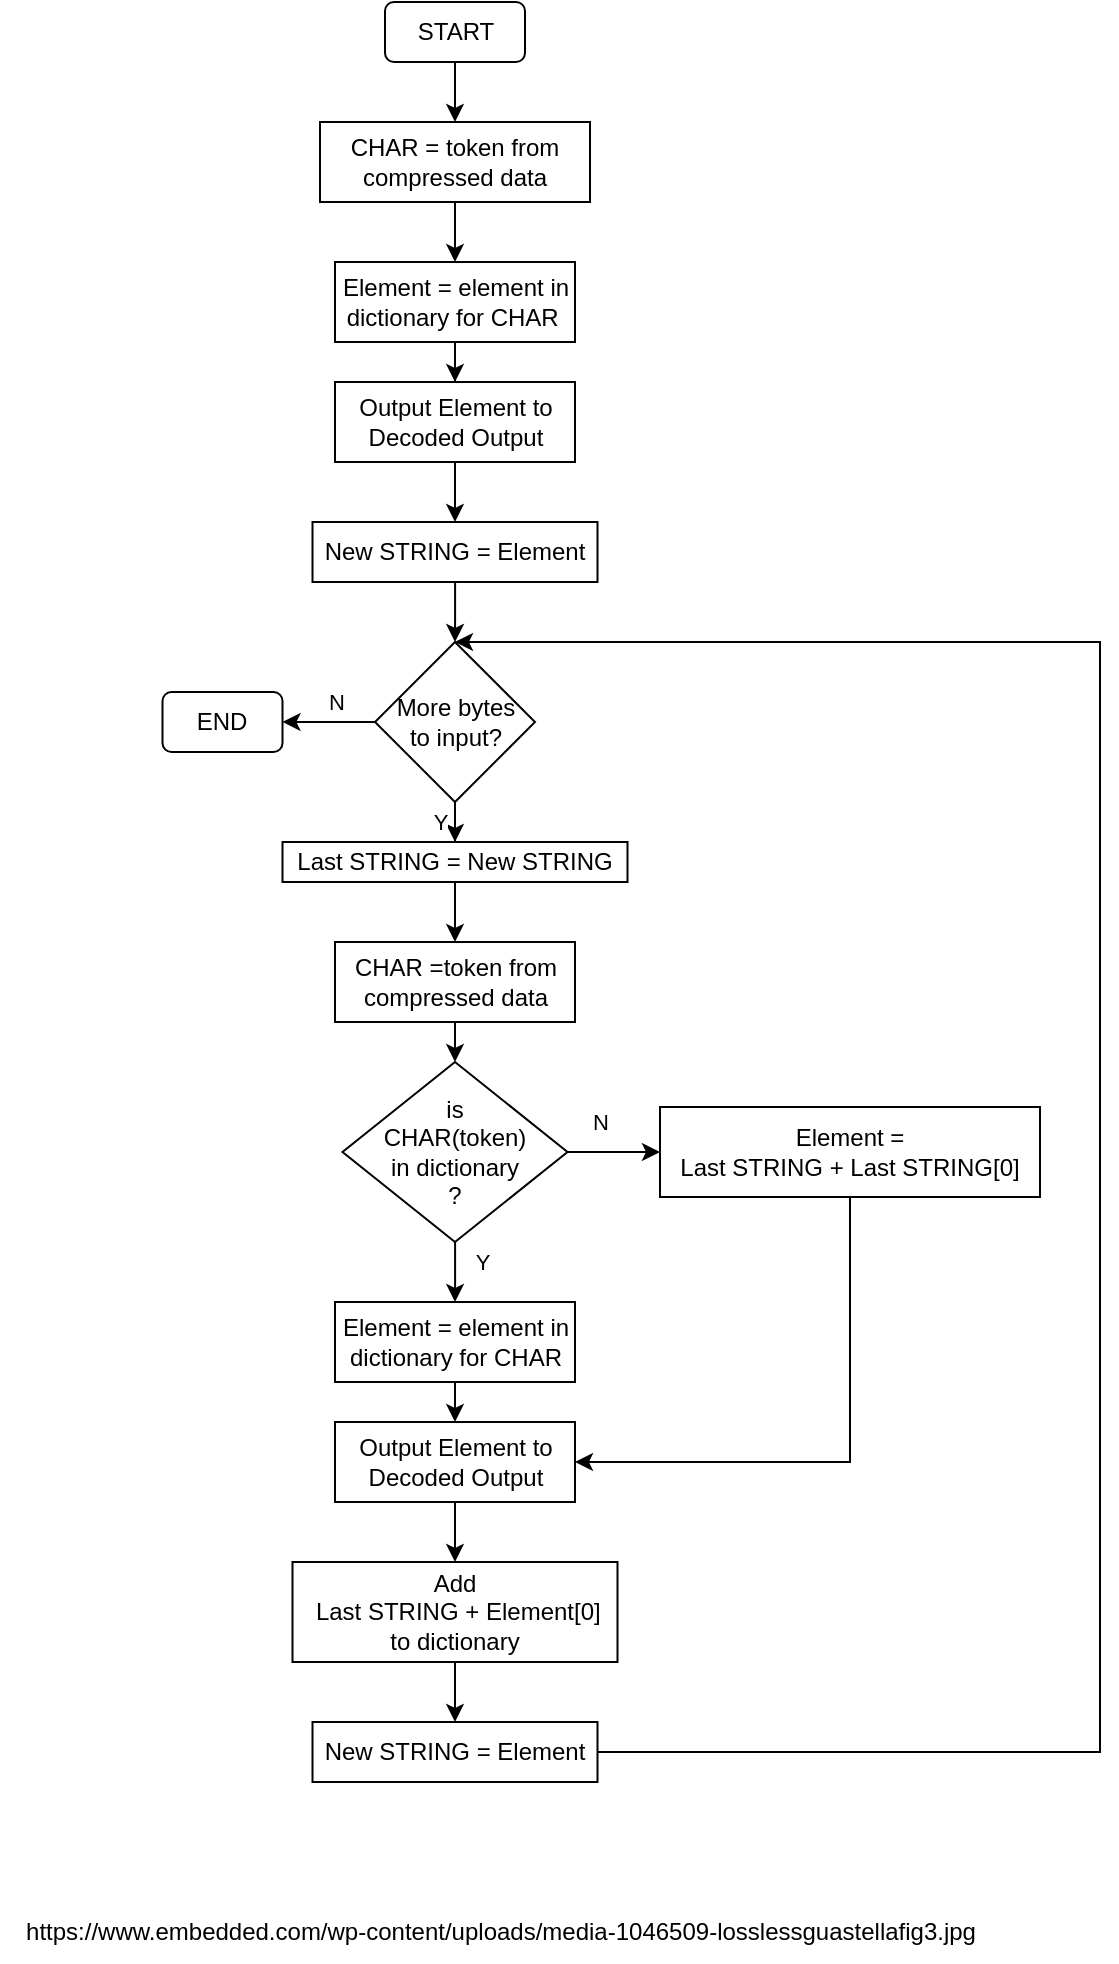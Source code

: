 <mxfile version="21.7.5" type="device">
  <diagram name="Page-1" id="rlB1kH9kJK6QGPvf592n">
    <mxGraphModel dx="705" dy="1251" grid="1" gridSize="10" guides="1" tooltips="1" connect="1" arrows="1" fold="1" page="1" pageScale="1" pageWidth="850" pageHeight="1100" math="0" shadow="0">
      <root>
        <mxCell id="0" />
        <mxCell id="1" parent="0" />
        <mxCell id="2CG9DLgCM-IoBq1qqFVT-6" style="edgeStyle=orthogonalEdgeStyle;rounded=0;orthogonalLoop=1;jettySize=auto;html=1;entryX=0.5;entryY=0;entryDx=0;entryDy=0;" edge="1" parent="1" source="2CG9DLgCM-IoBq1qqFVT-1" target="2CG9DLgCM-IoBq1qqFVT-4">
          <mxGeometry relative="1" as="geometry" />
        </mxCell>
        <mxCell id="2CG9DLgCM-IoBq1qqFVT-1" value="CHAR = token from compressed data" style="rounded=0;whiteSpace=wrap;html=1;" vertex="1" parent="1">
          <mxGeometry x="360" y="160" width="135" height="40" as="geometry" />
        </mxCell>
        <mxCell id="2CG9DLgCM-IoBq1qqFVT-3" style="edgeStyle=orthogonalEdgeStyle;rounded=0;orthogonalLoop=1;jettySize=auto;html=1;entryX=0.5;entryY=0;entryDx=0;entryDy=0;" edge="1" parent="1" source="2CG9DLgCM-IoBq1qqFVT-2" target="2CG9DLgCM-IoBq1qqFVT-1">
          <mxGeometry relative="1" as="geometry" />
        </mxCell>
        <mxCell id="2CG9DLgCM-IoBq1qqFVT-2" value="START" style="rounded=1;whiteSpace=wrap;html=1;" vertex="1" parent="1">
          <mxGeometry x="392.5" y="100" width="70" height="30" as="geometry" />
        </mxCell>
        <mxCell id="2CG9DLgCM-IoBq1qqFVT-7" style="edgeStyle=orthogonalEdgeStyle;rounded=0;orthogonalLoop=1;jettySize=auto;html=1;entryX=0.5;entryY=0;entryDx=0;entryDy=0;" edge="1" parent="1" source="2CG9DLgCM-IoBq1qqFVT-4" target="2CG9DLgCM-IoBq1qqFVT-5">
          <mxGeometry relative="1" as="geometry" />
        </mxCell>
        <mxCell id="2CG9DLgCM-IoBq1qqFVT-4" value="Element = element in dictionary for CHAR&amp;nbsp;" style="rounded=0;whiteSpace=wrap;html=1;" vertex="1" parent="1">
          <mxGeometry x="367.5" y="230" width="120" height="40" as="geometry" />
        </mxCell>
        <mxCell id="2CG9DLgCM-IoBq1qqFVT-9" style="edgeStyle=orthogonalEdgeStyle;rounded=0;orthogonalLoop=1;jettySize=auto;html=1;entryX=0.5;entryY=0;entryDx=0;entryDy=0;" edge="1" parent="1" source="2CG9DLgCM-IoBq1qqFVT-5" target="2CG9DLgCM-IoBq1qqFVT-8">
          <mxGeometry relative="1" as="geometry" />
        </mxCell>
        <mxCell id="2CG9DLgCM-IoBq1qqFVT-5" value="Output Element to Decoded Output" style="rounded=0;whiteSpace=wrap;html=1;" vertex="1" parent="1">
          <mxGeometry x="367.5" y="290" width="120" height="40" as="geometry" />
        </mxCell>
        <mxCell id="2CG9DLgCM-IoBq1qqFVT-11" value="" style="edgeStyle=orthogonalEdgeStyle;rounded=0;orthogonalLoop=1;jettySize=auto;html=1;" edge="1" parent="1" source="2CG9DLgCM-IoBq1qqFVT-8" target="2CG9DLgCM-IoBq1qqFVT-10">
          <mxGeometry relative="1" as="geometry" />
        </mxCell>
        <mxCell id="2CG9DLgCM-IoBq1qqFVT-8" value="New STRING = Element" style="rounded=0;whiteSpace=wrap;html=1;" vertex="1" parent="1">
          <mxGeometry x="356.25" y="360" width="142.5" height="30" as="geometry" />
        </mxCell>
        <mxCell id="2CG9DLgCM-IoBq1qqFVT-13" style="edgeStyle=orthogonalEdgeStyle;rounded=0;orthogonalLoop=1;jettySize=auto;html=1;entryX=0.5;entryY=0;entryDx=0;entryDy=0;" edge="1" parent="1" source="2CG9DLgCM-IoBq1qqFVT-10" target="2CG9DLgCM-IoBq1qqFVT-12">
          <mxGeometry relative="1" as="geometry" />
        </mxCell>
        <mxCell id="2CG9DLgCM-IoBq1qqFVT-35" value="Y" style="edgeLabel;html=1;align=center;verticalAlign=middle;resizable=0;points=[];" vertex="1" connectable="0" parent="2CG9DLgCM-IoBq1qqFVT-13">
          <mxGeometry x="0.648" relative="1" as="geometry">
            <mxPoint x="-8" as="offset" />
          </mxGeometry>
        </mxCell>
        <mxCell id="2CG9DLgCM-IoBq1qqFVT-25" style="edgeStyle=orthogonalEdgeStyle;rounded=0;orthogonalLoop=1;jettySize=auto;html=1;exitX=0;exitY=0.5;exitDx=0;exitDy=0;entryX=1;entryY=0.5;entryDx=0;entryDy=0;" edge="1" parent="1" source="2CG9DLgCM-IoBq1qqFVT-10" target="2CG9DLgCM-IoBq1qqFVT-24">
          <mxGeometry relative="1" as="geometry" />
        </mxCell>
        <mxCell id="2CG9DLgCM-IoBq1qqFVT-36" value="N" style="edgeLabel;html=1;align=center;verticalAlign=middle;resizable=0;points=[];" vertex="1" connectable="0" parent="2CG9DLgCM-IoBq1qqFVT-25">
          <mxGeometry x="0.116" y="3" relative="1" as="geometry">
            <mxPoint x="6" y="-13" as="offset" />
          </mxGeometry>
        </mxCell>
        <mxCell id="2CG9DLgCM-IoBq1qqFVT-10" value="More bytes &lt;br&gt;to input?" style="rhombus;whiteSpace=wrap;html=1;" vertex="1" parent="1">
          <mxGeometry x="387.5" y="420" width="80" height="80" as="geometry" />
        </mxCell>
        <mxCell id="2CG9DLgCM-IoBq1qqFVT-15" style="edgeStyle=orthogonalEdgeStyle;rounded=0;orthogonalLoop=1;jettySize=auto;html=1;exitX=0.5;exitY=1;exitDx=0;exitDy=0;entryX=0.5;entryY=0;entryDx=0;entryDy=0;" edge="1" parent="1" source="2CG9DLgCM-IoBq1qqFVT-12" target="2CG9DLgCM-IoBq1qqFVT-14">
          <mxGeometry relative="1" as="geometry" />
        </mxCell>
        <mxCell id="2CG9DLgCM-IoBq1qqFVT-12" value="Last STRING = New STRING" style="rounded=0;whiteSpace=wrap;html=1;" vertex="1" parent="1">
          <mxGeometry x="341.25" y="520" width="172.5" height="20" as="geometry" />
        </mxCell>
        <mxCell id="2CG9DLgCM-IoBq1qqFVT-17" style="edgeStyle=orthogonalEdgeStyle;rounded=0;orthogonalLoop=1;jettySize=auto;html=1;exitX=0.5;exitY=1;exitDx=0;exitDy=0;" edge="1" parent="1" source="2CG9DLgCM-IoBq1qqFVT-14" target="2CG9DLgCM-IoBq1qqFVT-16">
          <mxGeometry relative="1" as="geometry" />
        </mxCell>
        <mxCell id="2CG9DLgCM-IoBq1qqFVT-14" value="CHAR =token from compressed data" style="rounded=0;whiteSpace=wrap;html=1;" vertex="1" parent="1">
          <mxGeometry x="367.5" y="570" width="120" height="40" as="geometry" />
        </mxCell>
        <mxCell id="2CG9DLgCM-IoBq1qqFVT-20" style="edgeStyle=orthogonalEdgeStyle;rounded=0;orthogonalLoop=1;jettySize=auto;html=1;entryX=0.5;entryY=0;entryDx=0;entryDy=0;" edge="1" parent="1" source="2CG9DLgCM-IoBq1qqFVT-16" target="2CG9DLgCM-IoBq1qqFVT-19">
          <mxGeometry relative="1" as="geometry" />
        </mxCell>
        <mxCell id="2CG9DLgCM-IoBq1qqFVT-32" value="Y" style="edgeLabel;html=1;align=center;verticalAlign=middle;resizable=0;points=[];" vertex="1" connectable="0" parent="2CG9DLgCM-IoBq1qqFVT-20">
          <mxGeometry x="0.406" y="2" relative="1" as="geometry">
            <mxPoint x="11" y="-11" as="offset" />
          </mxGeometry>
        </mxCell>
        <mxCell id="2CG9DLgCM-IoBq1qqFVT-30" style="edgeStyle=orthogonalEdgeStyle;rounded=0;orthogonalLoop=1;jettySize=auto;html=1;exitX=1;exitY=0.5;exitDx=0;exitDy=0;entryX=0;entryY=0.5;entryDx=0;entryDy=0;" edge="1" parent="1" source="2CG9DLgCM-IoBq1qqFVT-16" target="2CG9DLgCM-IoBq1qqFVT-29">
          <mxGeometry relative="1" as="geometry" />
        </mxCell>
        <mxCell id="2CG9DLgCM-IoBq1qqFVT-31" value="N" style="edgeLabel;html=1;align=center;verticalAlign=middle;resizable=0;points=[];" vertex="1" connectable="0" parent="2CG9DLgCM-IoBq1qqFVT-30">
          <mxGeometry x="-0.124" y="4" relative="1" as="geometry">
            <mxPoint x="-5" y="-11" as="offset" />
          </mxGeometry>
        </mxCell>
        <mxCell id="2CG9DLgCM-IoBq1qqFVT-16" value="is&lt;br&gt;CHAR(token)&lt;br&gt;in dictionary&lt;br&gt;?" style="rhombus;whiteSpace=wrap;html=1;" vertex="1" parent="1">
          <mxGeometry x="371.25" y="630" width="112.5" height="90" as="geometry" />
        </mxCell>
        <mxCell id="2CG9DLgCM-IoBq1qqFVT-18" value="https://www.embedded.com/wp-content/uploads/media-1046509-losslessguastellafig3.jpg" style="text;html=1;align=center;verticalAlign=middle;resizable=0;points=[];autosize=1;strokeColor=none;fillColor=none;" vertex="1" parent="1">
          <mxGeometry x="200" y="1050" width="500" height="30" as="geometry" />
        </mxCell>
        <mxCell id="2CG9DLgCM-IoBq1qqFVT-22" style="edgeStyle=orthogonalEdgeStyle;rounded=0;orthogonalLoop=1;jettySize=auto;html=1;exitX=0.5;exitY=1;exitDx=0;exitDy=0;entryX=0.5;entryY=0;entryDx=0;entryDy=0;" edge="1" parent="1" source="2CG9DLgCM-IoBq1qqFVT-19" target="2CG9DLgCM-IoBq1qqFVT-21">
          <mxGeometry relative="1" as="geometry" />
        </mxCell>
        <mxCell id="2CG9DLgCM-IoBq1qqFVT-19" value="Element = element in dictionary for CHAR" style="rounded=0;whiteSpace=wrap;html=1;" vertex="1" parent="1">
          <mxGeometry x="367.5" y="750" width="120" height="40" as="geometry" />
        </mxCell>
        <mxCell id="2CG9DLgCM-IoBq1qqFVT-26" style="edgeStyle=orthogonalEdgeStyle;rounded=0;orthogonalLoop=1;jettySize=auto;html=1;exitX=0.5;exitY=1;exitDx=0;exitDy=0;entryX=0.5;entryY=0;entryDx=0;entryDy=0;" edge="1" parent="1" source="2CG9DLgCM-IoBq1qqFVT-21" target="2CG9DLgCM-IoBq1qqFVT-23">
          <mxGeometry relative="1" as="geometry" />
        </mxCell>
        <mxCell id="2CG9DLgCM-IoBq1qqFVT-21" value="Output Element to Decoded Output" style="rounded=0;whiteSpace=wrap;html=1;" vertex="1" parent="1">
          <mxGeometry x="367.5" y="810" width="120" height="40" as="geometry" />
        </mxCell>
        <mxCell id="2CG9DLgCM-IoBq1qqFVT-28" style="edgeStyle=orthogonalEdgeStyle;rounded=0;orthogonalLoop=1;jettySize=auto;html=1;exitX=0.5;exitY=1;exitDx=0;exitDy=0;entryX=0.5;entryY=0;entryDx=0;entryDy=0;" edge="1" parent="1" source="2CG9DLgCM-IoBq1qqFVT-23" target="2CG9DLgCM-IoBq1qqFVT-27">
          <mxGeometry relative="1" as="geometry" />
        </mxCell>
        <mxCell id="2CG9DLgCM-IoBq1qqFVT-23" value="Add&lt;br&gt;&amp;nbsp;Last STRING + Element[0]&lt;br&gt;to dictionary" style="rounded=0;whiteSpace=wrap;html=1;" vertex="1" parent="1">
          <mxGeometry x="346.25" y="880" width="162.5" height="50" as="geometry" />
        </mxCell>
        <mxCell id="2CG9DLgCM-IoBq1qqFVT-24" value="END" style="rounded=1;whiteSpace=wrap;html=1;" vertex="1" parent="1">
          <mxGeometry x="281.25" y="445" width="60" height="30" as="geometry" />
        </mxCell>
        <mxCell id="2CG9DLgCM-IoBq1qqFVT-34" style="edgeStyle=orthogonalEdgeStyle;rounded=0;orthogonalLoop=1;jettySize=auto;html=1;exitX=1;exitY=0.5;exitDx=0;exitDy=0;entryX=0.5;entryY=0;entryDx=0;entryDy=0;" edge="1" parent="1" source="2CG9DLgCM-IoBq1qqFVT-27" target="2CG9DLgCM-IoBq1qqFVT-10">
          <mxGeometry relative="1" as="geometry">
            <mxPoint x="428" y="410" as="targetPoint" />
            <Array as="points">
              <mxPoint x="750" y="975" />
              <mxPoint x="750" y="420" />
            </Array>
          </mxGeometry>
        </mxCell>
        <mxCell id="2CG9DLgCM-IoBq1qqFVT-27" value="New STRING = Element" style="rounded=0;whiteSpace=wrap;html=1;" vertex="1" parent="1">
          <mxGeometry x="356.25" y="960" width="142.5" height="30" as="geometry" />
        </mxCell>
        <mxCell id="2CG9DLgCM-IoBq1qqFVT-33" style="edgeStyle=orthogonalEdgeStyle;rounded=0;orthogonalLoop=1;jettySize=auto;html=1;exitX=0.5;exitY=1;exitDx=0;exitDy=0;entryX=1;entryY=0.5;entryDx=0;entryDy=0;" edge="1" parent="1" source="2CG9DLgCM-IoBq1qqFVT-29" target="2CG9DLgCM-IoBq1qqFVT-21">
          <mxGeometry relative="1" as="geometry" />
        </mxCell>
        <mxCell id="2CG9DLgCM-IoBq1qqFVT-29" value="Element = &lt;br&gt;Last STRING + Last STRING[0]" style="rounded=0;whiteSpace=wrap;html=1;" vertex="1" parent="1">
          <mxGeometry x="530" y="652.5" width="190" height="45" as="geometry" />
        </mxCell>
      </root>
    </mxGraphModel>
  </diagram>
</mxfile>
